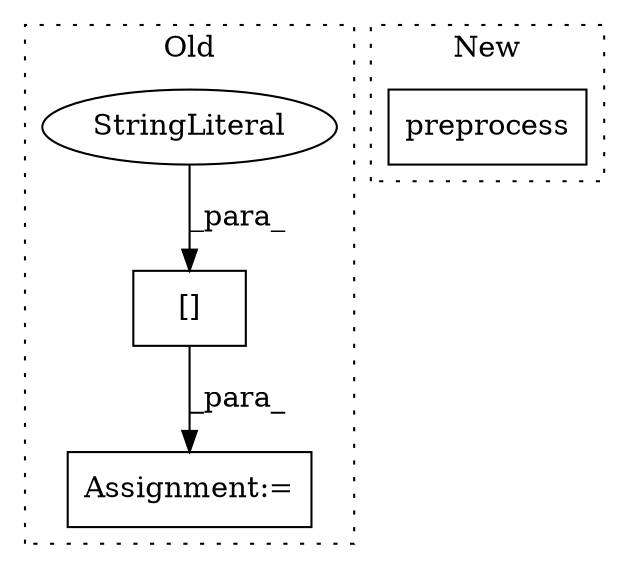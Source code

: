 digraph G {
subgraph cluster0 {
1 [label="[]" a="2" s="974,1000" l="6,1" shape="box"];
3 [label="StringLiteral" a="45" s="980" l="20" shape="ellipse"];
4 [label="Assignment:=" a="7" s="973" l="1" shape="box"];
label = "Old";
style="dotted";
}
subgraph cluster1 {
2 [label="preprocess" a="32" s="1736,1762" l="11,1" shape="box"];
label = "New";
style="dotted";
}
1 -> 4 [label="_para_"];
3 -> 1 [label="_para_"];
}